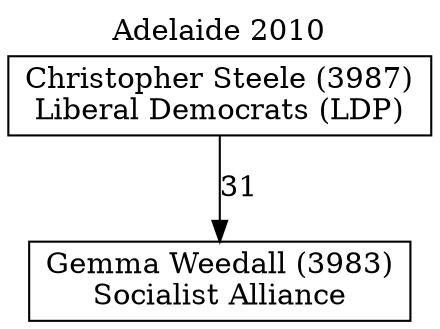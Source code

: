 // House preference flow
digraph "Gemma Weedall (3983)_Adelaide_2010" {
	graph [label="Adelaide 2010" labelloc=t mclimit=10]
	node [shape=box]
	"Gemma Weedall (3983)" [label="Gemma Weedall (3983)
Socialist Alliance"]
	"Christopher Steele (3987)" [label="Christopher Steele (3987)
Liberal Democrats (LDP)"]
	"Christopher Steele (3987)" -> "Gemma Weedall (3983)" [label=31]
}
